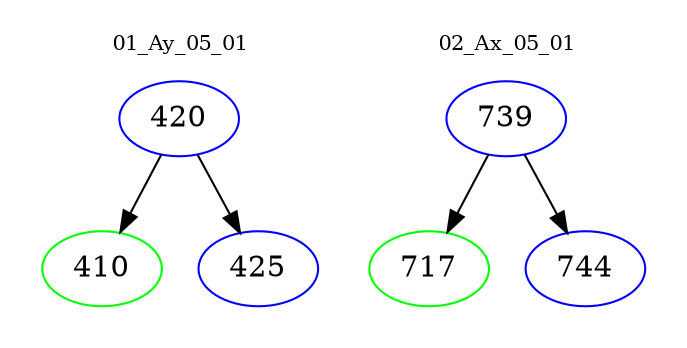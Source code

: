 digraph{
subgraph cluster_0 {
color = white
label = "01_Ay_05_01";
fontsize=10;
T0_420 [label="420", color="blue"]
T0_420 -> T0_410 [color="black"]
T0_410 [label="410", color="green"]
T0_420 -> T0_425 [color="black"]
T0_425 [label="425", color="blue"]
}
subgraph cluster_1 {
color = white
label = "02_Ax_05_01";
fontsize=10;
T1_739 [label="739", color="blue"]
T1_739 -> T1_717 [color="black"]
T1_717 [label="717", color="green"]
T1_739 -> T1_744 [color="black"]
T1_744 [label="744", color="blue"]
}
}
